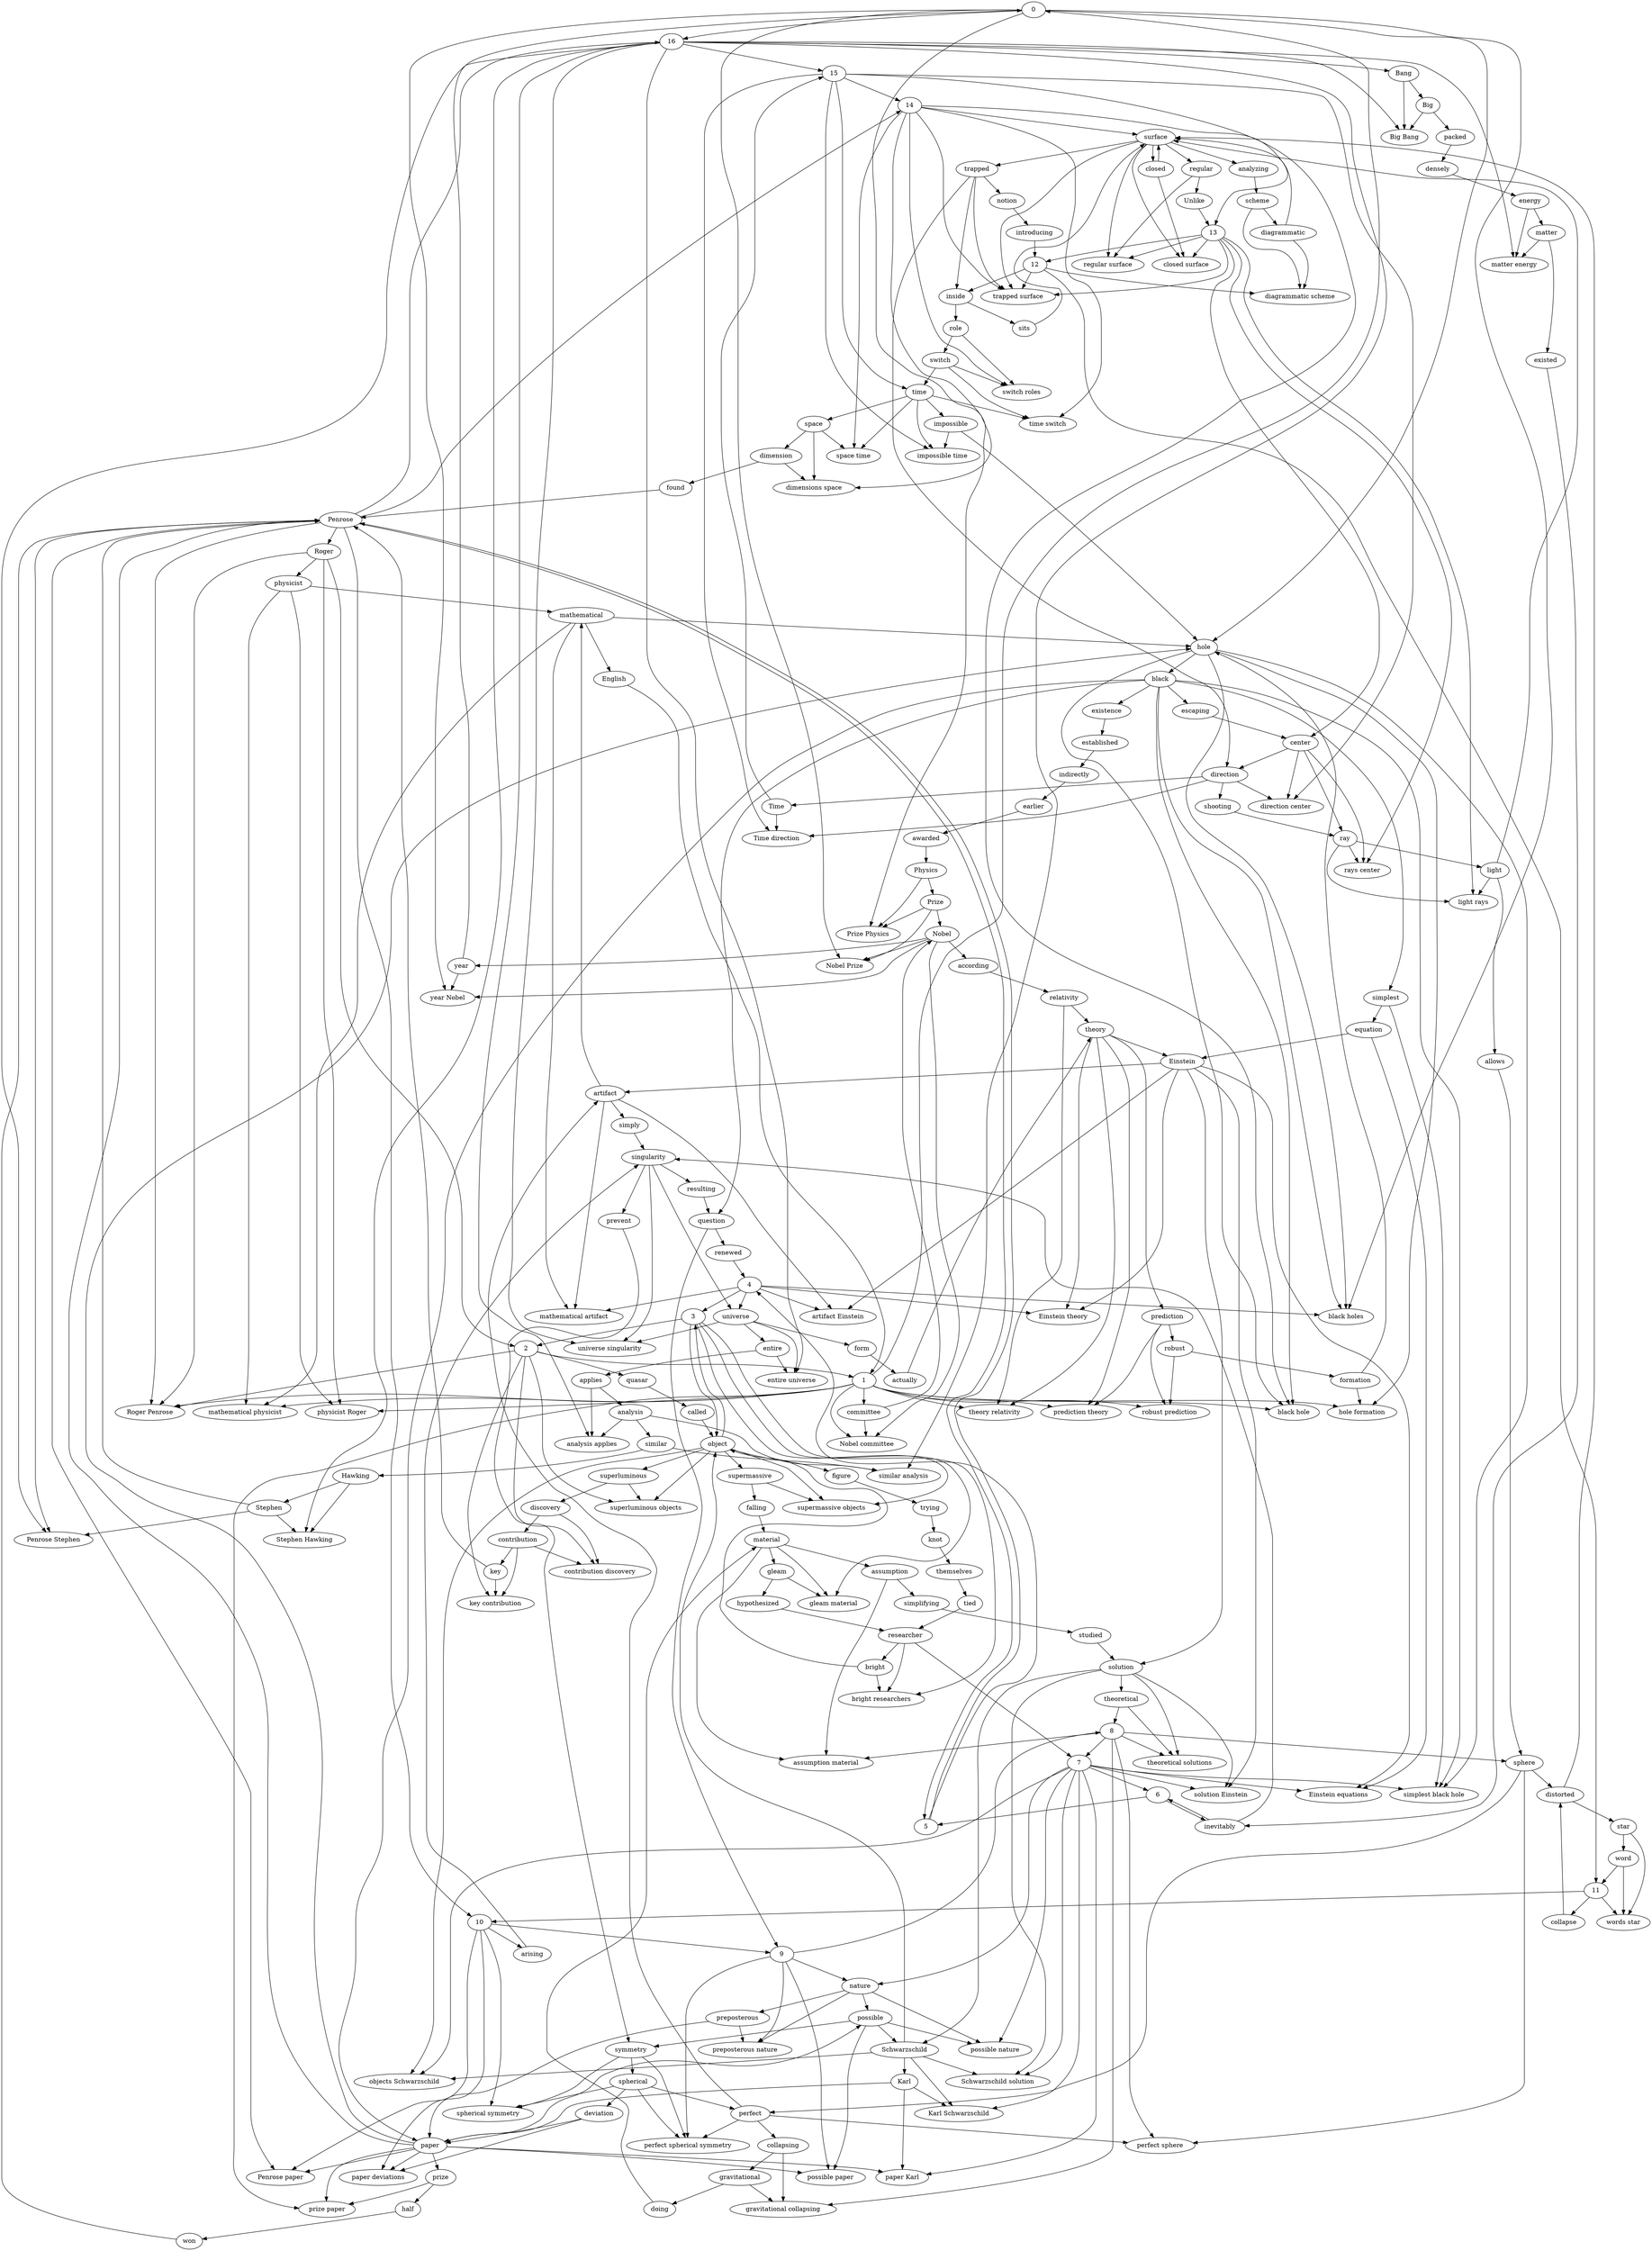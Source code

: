 strict digraph "" {
	0 -> 16;
	0 -> hole;
	0 -> "year Nobel";
	0 -> "Nobel Prize";
	0 -> "Prize Physics";
	0 -> "black holes";
	16 -> 15;
	16 -> Bang;
	16 -> "Penrose Stephen";
	16 -> "Stephen Hawking";
	16 -> "similar analysis";
	16 -> "analysis applies";
	16 -> "entire universe";
	16 -> "universe singularity";
	16 -> "matter energy";
	16 -> "Big Bang";
	year -> 0;
	year -> "year Nobel";
	hole -> black;
	hole -> "black holes";
	hole -> "black hole";
	hole -> "hole formation";
	hole -> "simplest black hole";
	Nobel -> year;
	Nobel -> "year Nobel";
	Nobel -> "Nobel Prize";
	Nobel -> according;
	Nobel -> "Nobel committee";
	Prize -> Nobel;
	Prize -> "Nobel Prize";
	Prize -> "Prize Physics";
	Physics -> Prize;
	Physics -> "Prize Physics";
	awarded -> Physics;
	earlier -> awarded;
	indirectly -> earlier;
	established -> indirectly;
	existence -> established;
	black -> existence;
	black -> "black holes";
	black -> paper;
	black -> "black hole";
	black -> question;
	black -> simplest;
	black -> "simplest black hole";
	black -> escaping;
	1 -> 0;
	1 -> committee;
	1 -> "mathematical physicist";
	1 -> "physicist Roger";
	1 -> "Roger Penrose";
	1 -> "prize paper";
	1 -> "black hole";
	1 -> "hole formation";
	1 -> "robust prediction";
	1 -> "prediction theory";
	1 -> "theory relativity";
	1 -> "Nobel committee";
	English -> 1;
	committee -> Nobel;
	committee -> "Nobel committee";
	mathematical -> hole;
	mathematical -> English;
	mathematical -> "mathematical physicist";
	mathematical -> "mathematical artifact";
	physicist -> mathematical;
	physicist -> "mathematical physicist";
	physicist -> "physicist Roger";
	Roger -> physicist;
	Roger -> "physicist Roger";
	Roger -> "Roger Penrose";
	Roger -> 2;
	Penrose -> 16;
	Penrose -> Roger;
	Penrose -> "Roger Penrose";
	Penrose -> 5;
	Penrose -> 10;
	Penrose -> "Penrose paper";
	Penrose -> 14;
	Penrose -> "Penrose Stephen";
	won -> Penrose;
	half -> won;
	prize -> half;
	prize -> "prize paper";
	paper -> hole;
	paper -> Penrose;
	paper -> prize;
	paper -> "prize paper";
	paper -> possible;
	paper -> "paper Karl";
	paper -> "possible paper";
	paper -> "Penrose paper";
	paper -> "paper deviations";
	formation -> hole;
	formation -> "hole formation";
	robust -> formation;
	robust -> "robust prediction";
	prediction -> robust;
	prediction -> "robust prediction";
	prediction -> "prediction theory";
	theory -> prediction;
	theory -> "prediction theory";
	theory -> "theory relativity";
	theory -> Einstein;
	theory -> "Einstein theory";
	relativity -> theory;
	relativity -> "theory relativity";
	according -> relativity;
	2 -> 1;
	2 -> "Roger Penrose";
	2 -> quasar;
	2 -> "key contribution";
	2 -> "contribution discovery";
	2 -> "superluminous objects";
	quasar -> called;
	key -> Penrose;
	key -> "key contribution";
	contribution -> key;
	contribution -> "key contribution";
	contribution -> "contribution discovery";
	discovery -> contribution;
	discovery -> "contribution discovery";
	superluminous -> discovery;
	superluminous -> "superluminous objects";
	object -> superluminous;
	object -> "superluminous objects";
	object -> 3;
	object -> supermassive;
	object -> "supermassive objects";
	object -> figure;
	object -> "objects Schwarzschild";
	called -> object;
	3 -> 2;
	3 -> object;
	3 -> "bright researchers";
	3 -> "gleam material";
	3 -> "supermassive objects";
	bright -> object;
	bright -> "bright researchers";
	researcher -> bright;
	researcher -> "bright researchers";
	researcher -> 7;
	hypothesized -> researcher;
	gleam -> hypothesized;
	gleam -> "gleam material";
	material -> gleam;
	material -> "gleam material";
	material -> assumption;
	material -> "assumption material";
	falling -> material;
	supermassive -> falling;
	supermassive -> "supermassive objects";
	4 -> "black holes";
	4 -> 3;
	4 -> universe;
	4 -> "mathematical artifact";
	4 -> "artifact Einstein";
	4 -> "Einstein theory";
	renewed -> 4;
	universe -> form;
	universe -> entire;
	universe -> "entire universe";
	universe -> "universe singularity";
	question -> renewed;
	question -> 9;
	artifact -> mathematical;
	artifact -> "mathematical artifact";
	artifact -> "artifact Einstein";
	artifact -> simply;
	Einstein -> artifact;
	Einstein -> "artifact Einstein";
	Einstein -> "Einstein theory";
	Einstein -> solution;
	Einstein -> "solution Einstein";
	Einstein -> "Einstein equations";
	actually -> theory;
	form -> actually;
	5 -> Penrose;
	5 -> 4;
	6 -> 5;
	6 -> inevitably;
	inevitably -> 6;
	inevitably -> singularity;
	7 -> 6;
	7 -> nature;
	7 -> "objects Schwarzschild";
	7 -> "Schwarzschild solution";
	7 -> "solution Einstein";
	7 -> "Einstein equations";
	7 -> "simplest black hole";
	7 -> "paper Karl";
	7 -> "Karl Schwarzschild";
	7 -> "possible nature";
	nature -> possible;
	nature -> "possible nature";
	nature -> preposterous;
	nature -> "preposterous nature";
	tied -> researcher;
	themselves -> tied;
	knot -> themselves;
	trying -> knot;
	figure -> trying;
	Schwarzschild -> object;
	Schwarzschild -> Karl;
	Schwarzschild -> "objects Schwarzschild";
	Schwarzschild -> "Schwarzschild solution";
	Schwarzschild -> "Karl Schwarzschild";
	solution -> Schwarzschild;
	solution -> "Schwarzschild solution";
	solution -> "solution Einstein";
	solution -> theoretical;
	solution -> "theoretical solutions";
	equation -> Einstein;
	equation -> "Einstein equations";
	simplest -> equation;
	simplest -> "simplest black hole";
	Karl -> paper;
	Karl -> "paper Karl";
	Karl -> "Karl Schwarzschild";
	possible -> Schwarzschild;
	possible -> "possible nature";
	possible -> symmetry;
	possible -> "possible paper";
	8 -> 7;
	8 -> sphere;
	8 -> "theoretical solutions";
	8 -> "assumption material";
	8 -> "gravitational collapsing";
	8 -> "perfect sphere";
	theoretical -> 8;
	theoretical -> "theoretical solutions";
	sphere -> perfect;
	sphere -> "perfect sphere";
	sphere -> distorted;
	studied -> solution;
	simplifying -> studied;
	assumption -> simplifying;
	assumption -> "assumption material";
	doing -> material;
	gravitational -> doing;
	gravitational -> "gravitational collapsing";
	collapsing -> gravitational;
	collapsing -> "gravitational collapsing";
	perfect -> artifact;
	perfect -> collapsing;
	perfect -> "perfect sphere";
	perfect -> "perfect spherical symmetry";
	9 -> nature;
	9 -> 8;
	9 -> "perfect spherical symmetry";
	9 -> "possible paper";
	9 -> "preposterous nature";
	resulting -> question;
	singularity -> universe;
	singularity -> resulting;
	singularity -> prevent;
	singularity -> "universe singularity";
	simply -> singularity;
	spherical -> perfect;
	spherical -> "perfect spherical symmetry";
	spherical -> deviation;
	spherical -> "spherical symmetry";
	symmetry -> spherical;
	symmetry -> "perfect spherical symmetry";
	symmetry -> "spherical symmetry";
	preposterous -> paper;
	preposterous -> "preposterous nature";
	10 -> 9;
	10 -> arising;
	10 -> "Penrose paper";
	10 -> "paper deviations";
	10 -> "spherical symmetry";
	arising -> singularity;
	deviation -> paper;
	deviation -> "paper deviations";
	prevent -> symmetry;
	11 -> 10;
	11 -> collapse;
	11 -> "words star";
	word -> 11;
	word -> "words star";
	collapse -> distorted;
	star -> word;
	star -> "words star";
	distorted -> star;
	distorted -> surface;
	12 -> 11;
	12 -> inside;
	12 -> "trapped surface";
	12 -> "diagrammatic scheme";
	introducing -> 12;
	inside -> sits;
	inside -> role;
	notion -> introducing;
	trapped -> inside;
	trapped -> notion;
	trapped -> "trapped surface";
	trapped -> direction;
	surface -> trapped;
	surface -> analyzing;
	surface -> "trapped surface";
	surface -> regular;
	surface -> closed;
	surface -> "regular surface";
	surface -> "closed surface";
	diagrammatic -> surface;
	diagrammatic -> "diagrammatic scheme";
	scheme -> diagrammatic;
	scheme -> "diagrammatic scheme";
	analyzing -> scheme;
	sits -> surface;
	13 -> 12;
	13 -> "trapped surface";
	13 -> center;
	13 -> "regular surface";
	13 -> "light rays";
	13 -> "closed surface";
	13 -> "rays center";
	Unlike -> 13;
	center -> ray;
	center -> direction;
	center -> "rays center";
	center -> "direction center";
	regular -> Unlike;
	regular -> "regular surface";
	light -> surface;
	light -> allows;
	light -> "light rays";
	ray -> light;
	ray -> "light rays";
	ray -> "rays center";
	shooting -> ray;
	direction -> shooting;
	direction -> Time;
	direction -> "Time direction";
	direction -> "direction center";
	closed -> surface;
	closed -> "closed surface";
	allows -> sphere;
	14 -> surface;
	14 -> "trapped surface";
	14 -> 13;
	14 -> "dimensions space";
	14 -> "space time";
	14 -> "time switch";
	14 -> "switch roles";
	found -> Penrose;
	dimension -> found;
	dimension -> "dimensions space";
	space -> dimension;
	space -> "dimensions space";
	space -> "space time";
	time -> space;
	time -> "space time";
	time -> "time switch";
	time -> impossible;
	time -> "impossible time";
	switch -> time;
	switch -> "time switch";
	switch -> "switch roles";
	role -> switch;
	role -> "switch roles";
	15 -> "black hole";
	15 -> 14;
	15 -> time;
	15 -> "Time direction";
	15 -> "direction center";
	15 -> "impossible time";
	Time -> 15;
	Time -> "Time direction";
	escaping -> center;
	impossible -> hole;
	impossible -> "impossible time";
	Bang -> Big;
	Bang -> "Big Bang";
	Stephen -> Penrose;
	Stephen -> "Penrose Stephen";
	Stephen -> "Stephen Hawking";
	Hawking -> Stephen;
	Hawking -> "Stephen Hawking";
	similar -> Hawking;
	similar -> "similar analysis";
	analysis -> similar;
	analysis -> "similar analysis";
	analysis -> "analysis applies";
	applies -> analysis;
	applies -> "analysis applies";
	entire -> applies;
	entire -> "entire universe";
	existed -> inevitably;
	matter -> existed;
	matter -> "matter energy";
	energy -> matter;
	energy -> "matter energy";
	densely -> energy;
	packed -> densely;
	Big -> packed;
	Big -> "Big Bang";
}
